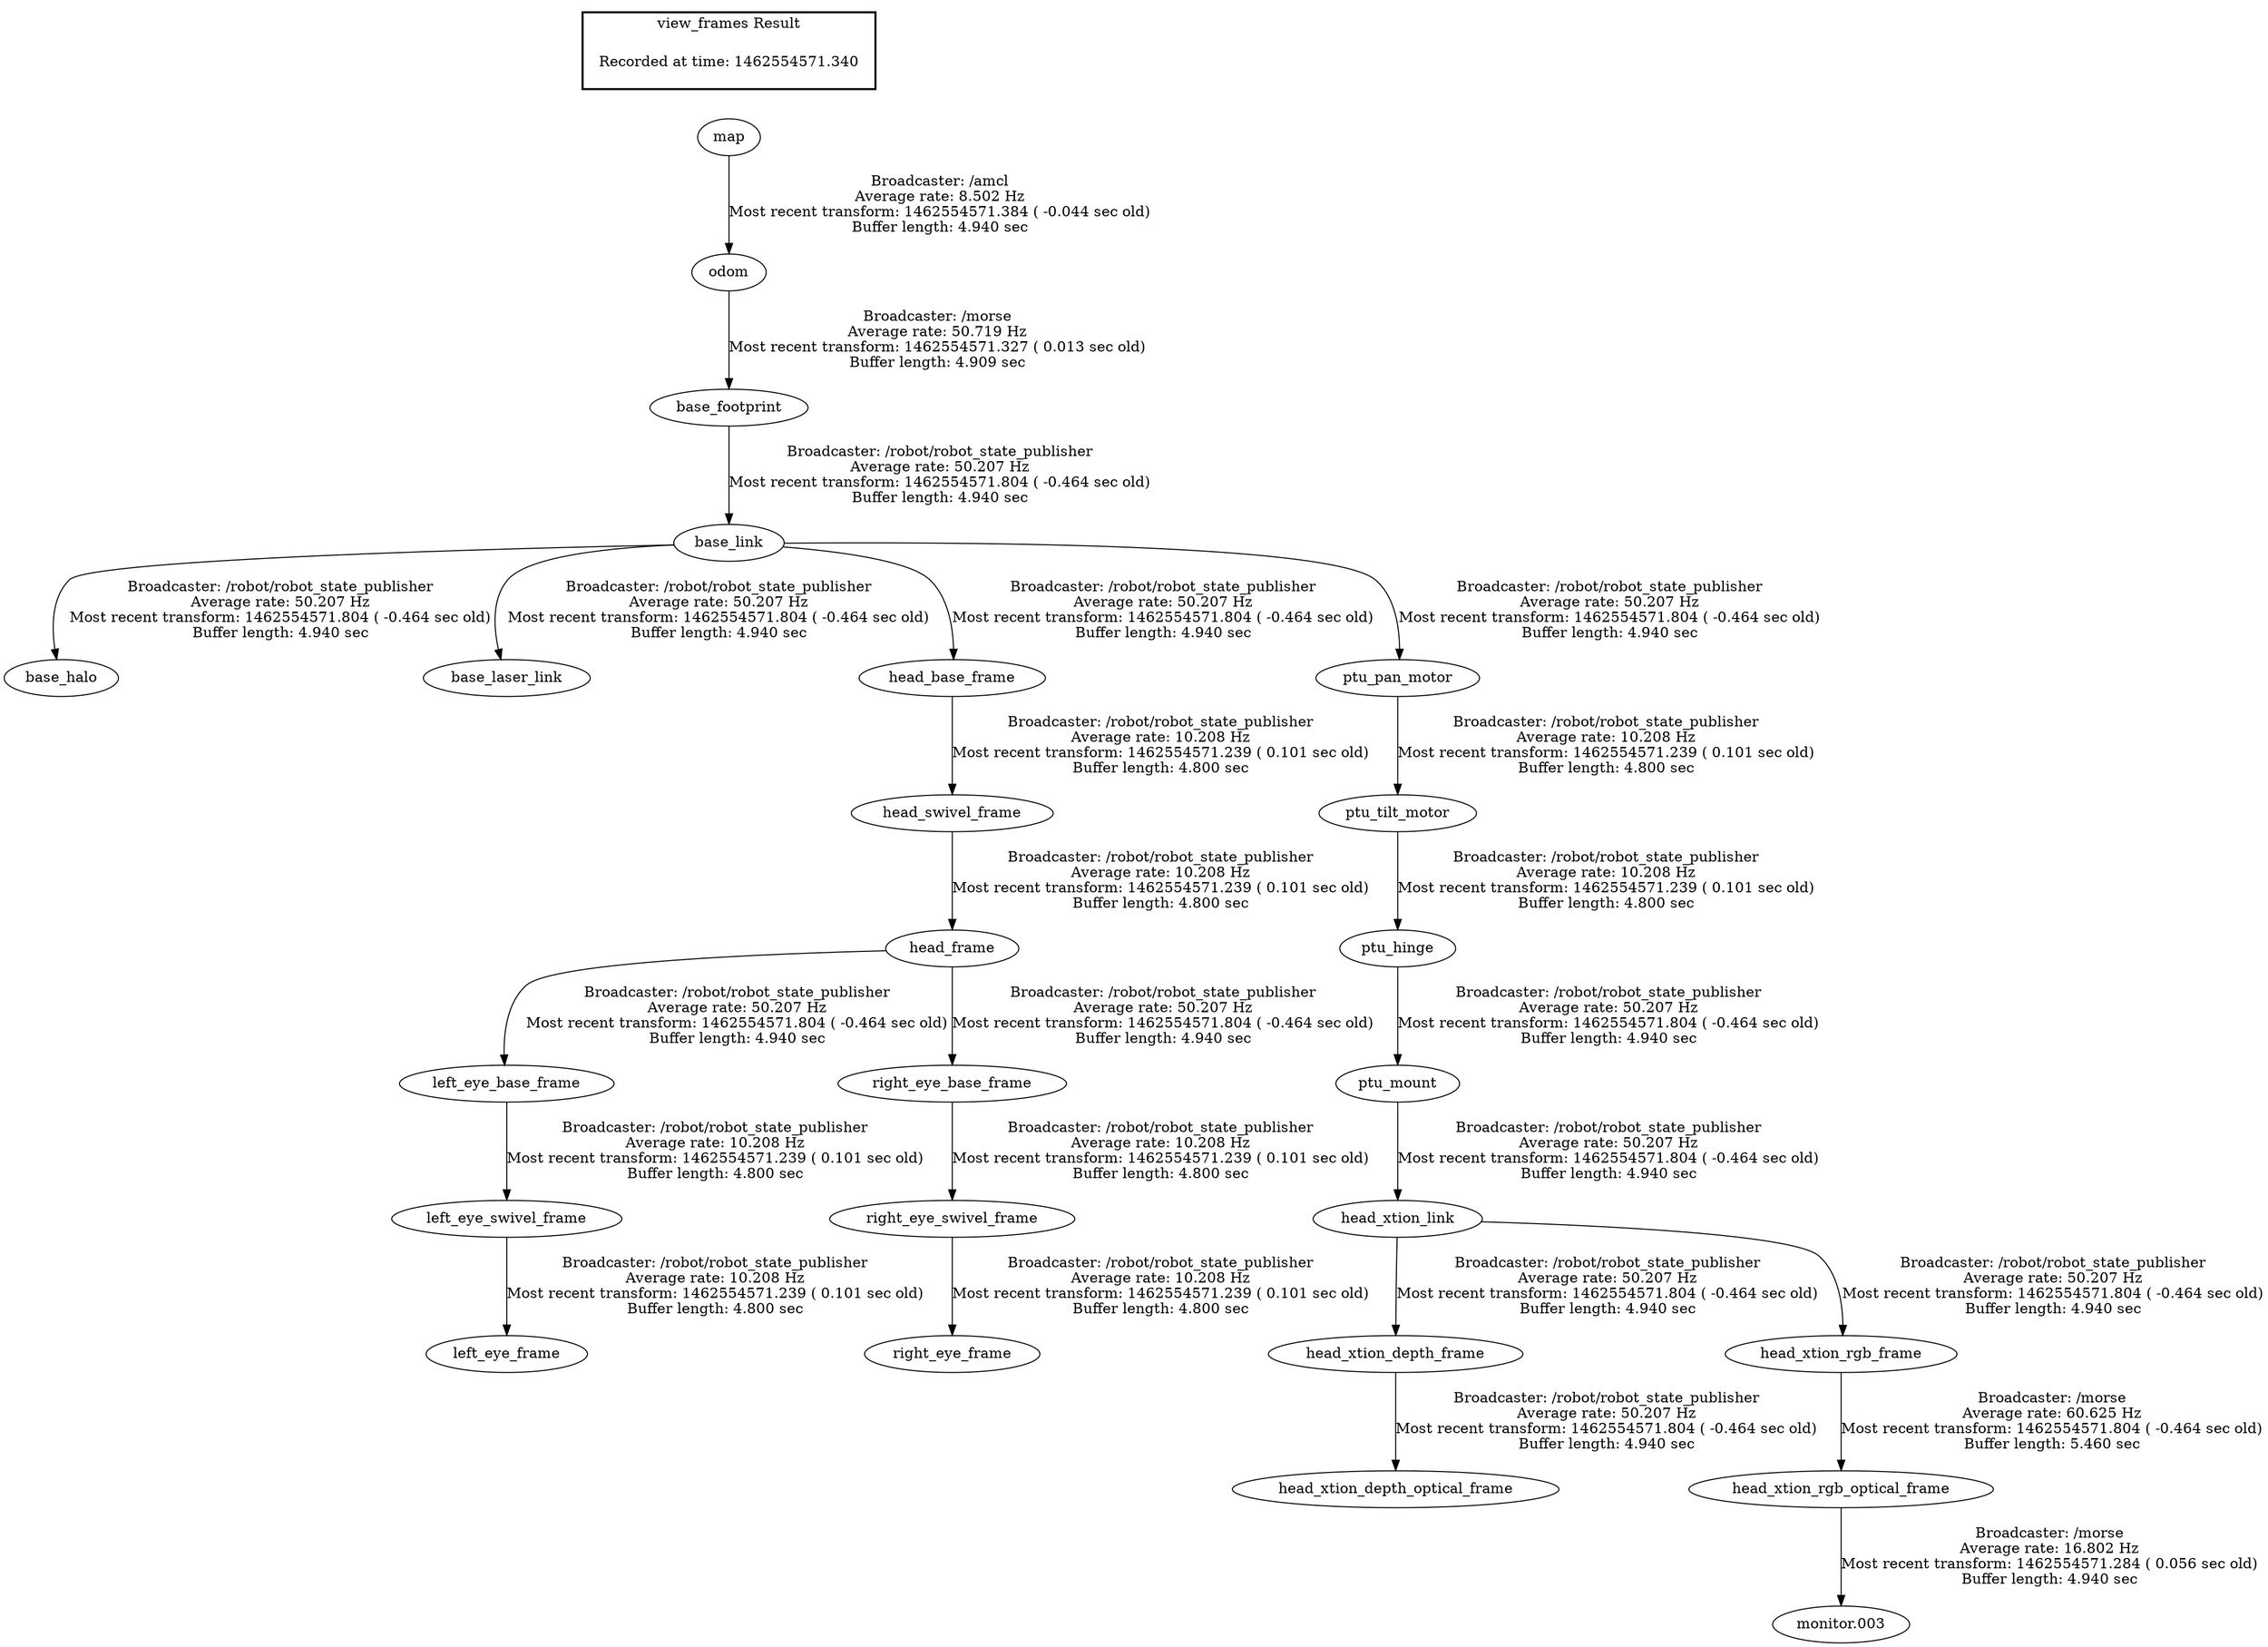 digraph G {
"map" -> "odom"[label="Broadcaster: /amcl\nAverage rate: 8.502 Hz\nMost recent transform: 1462554571.384 ( -0.044 sec old)\nBuffer length: 4.940 sec\n"];
"head_frame" -> "left_eye_base_frame"[label="Broadcaster: /robot/robot_state_publisher\nAverage rate: 50.207 Hz\nMost recent transform: 1462554571.804 ( -0.464 sec old)\nBuffer length: 4.940 sec\n"];
"head_swivel_frame" -> "head_frame"[label="Broadcaster: /robot/robot_state_publisher\nAverage rate: 10.208 Hz\nMost recent transform: 1462554571.239 ( 0.101 sec old)\nBuffer length: 4.800 sec\n"];
"base_footprint" -> "base_link"[label="Broadcaster: /robot/robot_state_publisher\nAverage rate: 50.207 Hz\nMost recent transform: 1462554571.804 ( -0.464 sec old)\nBuffer length: 4.940 sec\n"];
"odom" -> "base_footprint"[label="Broadcaster: /morse\nAverage rate: 50.719 Hz\nMost recent transform: 1462554571.327 ( 0.013 sec old)\nBuffer length: 4.909 sec\n"];
"base_link" -> "base_halo"[label="Broadcaster: /robot/robot_state_publisher\nAverage rate: 50.207 Hz\nMost recent transform: 1462554571.804 ( -0.464 sec old)\nBuffer length: 4.940 sec\n"];
"base_link" -> "base_laser_link"[label="Broadcaster: /robot/robot_state_publisher\nAverage rate: 50.207 Hz\nMost recent transform: 1462554571.804 ( -0.464 sec old)\nBuffer length: 4.940 sec\n"];
"base_link" -> "head_base_frame"[label="Broadcaster: /robot/robot_state_publisher\nAverage rate: 50.207 Hz\nMost recent transform: 1462554571.804 ( -0.464 sec old)\nBuffer length: 4.940 sec\n"];
"head_frame" -> "right_eye_base_frame"[label="Broadcaster: /robot/robot_state_publisher\nAverage rate: 50.207 Hz\nMost recent transform: 1462554571.804 ( -0.464 sec old)\nBuffer length: 4.940 sec\n"];
"head_xtion_link" -> "head_xtion_depth_frame"[label="Broadcaster: /robot/robot_state_publisher\nAverage rate: 50.207 Hz\nMost recent transform: 1462554571.804 ( -0.464 sec old)\nBuffer length: 4.940 sec\n"];
"ptu_mount" -> "head_xtion_link"[label="Broadcaster: /robot/robot_state_publisher\nAverage rate: 50.207 Hz\nMost recent transform: 1462554571.804 ( -0.464 sec old)\nBuffer length: 4.940 sec\n"];
"head_xtion_link" -> "head_xtion_rgb_frame"[label="Broadcaster: /robot/robot_state_publisher\nAverage rate: 50.207 Hz\nMost recent transform: 1462554571.804 ( -0.464 sec old)\nBuffer length: 4.940 sec\n"];
"head_xtion_depth_frame" -> "head_xtion_depth_optical_frame"[label="Broadcaster: /robot/robot_state_publisher\nAverage rate: 50.207 Hz\nMost recent transform: 1462554571.804 ( -0.464 sec old)\nBuffer length: 4.940 sec\n"];
"head_xtion_rgb_frame" -> "head_xtion_rgb_optical_frame"[label="Broadcaster: /morse\nAverage rate: 60.625 Hz\nMost recent transform: 1462554571.804 ( -0.464 sec old)\nBuffer length: 5.460 sec\n"];
"ptu_hinge" -> "ptu_mount"[label="Broadcaster: /robot/robot_state_publisher\nAverage rate: 50.207 Hz\nMost recent transform: 1462554571.804 ( -0.464 sec old)\nBuffer length: 4.940 sec\n"];
"ptu_tilt_motor" -> "ptu_hinge"[label="Broadcaster: /robot/robot_state_publisher\nAverage rate: 10.208 Hz\nMost recent transform: 1462554571.239 ( 0.101 sec old)\nBuffer length: 4.800 sec\n"];
"base_link" -> "ptu_pan_motor"[label="Broadcaster: /robot/robot_state_publisher\nAverage rate: 50.207 Hz\nMost recent transform: 1462554571.804 ( -0.464 sec old)\nBuffer length: 4.940 sec\n"];
"head_xtion_rgb_optical_frame" -> "monitor.003"[label="Broadcaster: /morse\nAverage rate: 16.802 Hz\nMost recent transform: 1462554571.284 ( 0.056 sec old)\nBuffer length: 4.940 sec\n"];
"left_eye_swivel_frame" -> "left_eye_frame"[label="Broadcaster: /robot/robot_state_publisher\nAverage rate: 10.208 Hz\nMost recent transform: 1462554571.239 ( 0.101 sec old)\nBuffer length: 4.800 sec\n"];
"left_eye_base_frame" -> "left_eye_swivel_frame"[label="Broadcaster: /robot/robot_state_publisher\nAverage rate: 10.208 Hz\nMost recent transform: 1462554571.239 ( 0.101 sec old)\nBuffer length: 4.800 sec\n"];
"head_base_frame" -> "head_swivel_frame"[label="Broadcaster: /robot/robot_state_publisher\nAverage rate: 10.208 Hz\nMost recent transform: 1462554571.239 ( 0.101 sec old)\nBuffer length: 4.800 sec\n"];
"right_eye_base_frame" -> "right_eye_swivel_frame"[label="Broadcaster: /robot/robot_state_publisher\nAverage rate: 10.208 Hz\nMost recent transform: 1462554571.239 ( 0.101 sec old)\nBuffer length: 4.800 sec\n"];
"right_eye_swivel_frame" -> "right_eye_frame"[label="Broadcaster: /robot/robot_state_publisher\nAverage rate: 10.208 Hz\nMost recent transform: 1462554571.239 ( 0.101 sec old)\nBuffer length: 4.800 sec\n"];
"ptu_pan_motor" -> "ptu_tilt_motor"[label="Broadcaster: /robot/robot_state_publisher\nAverage rate: 10.208 Hz\nMost recent transform: 1462554571.239 ( 0.101 sec old)\nBuffer length: 4.800 sec\n"];
edge [style=invis];
 subgraph cluster_legend { style=bold; color=black; label ="view_frames Result";
"Recorded at time: 1462554571.340"[ shape=plaintext ] ;
 }->"map";
}